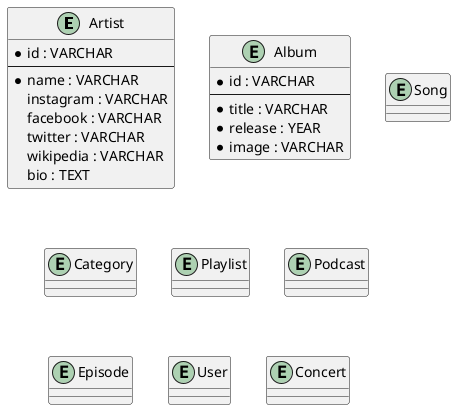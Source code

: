 @startuml
entity Artist {
    * id : VARCHAR
    --
    * name : VARCHAR
    instagram : VARCHAR
    facebook : VARCHAR
    twitter : VARCHAR
    wikipedia : VARCHAR
    bio : TEXT
}

entity Album {
    *id : VARCHAR
    --
    *title : VARCHAR
    *release : YEAR
    *image : VARCHAR
}

entity Song {

}

entity Category {

}

entity Playlist {

}

entity Podcast {

}

entity Episode {

}

entity User {

}

entity Concert {

}


@enduml